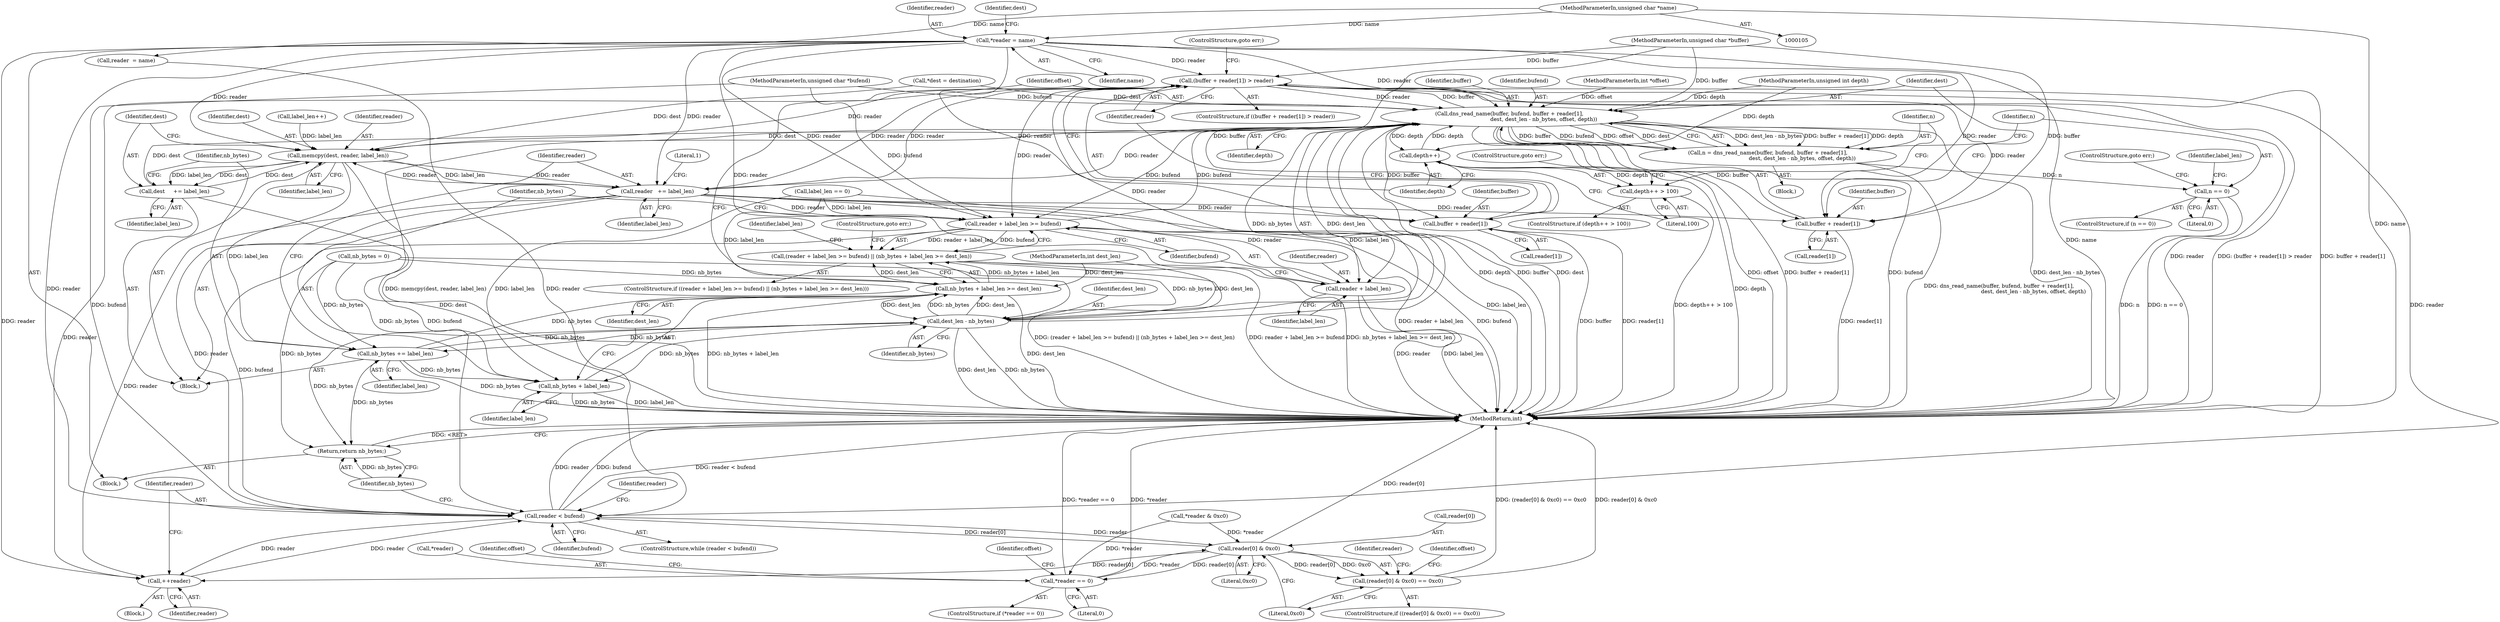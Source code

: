 digraph "0_haproxy_58df5aea0a0c926b2238f65908f5e9f83d1cca25@API" {
"1000124" [label="(Call,*reader = name)"];
"1000108" [label="(MethodParameterIn,unsigned char *name)"];
"1000143" [label="(Call,(buffer + reader[1]) > reader)"];
"1000159" [label="(Call,dns_read_name(buffer, bufend, buffer + reader[1],\n                                         dest, dest_len - nb_bytes, offset, depth))"];
"1000144" [label="(Call,buffer + reader[1])"];
"1000153" [label="(Call,depth++)"];
"1000152" [label="(Call,depth++ > 100)"];
"1000157" [label="(Call,n = dns_read_name(buffer, bufend, buffer + reader[1],\n                                         dest, dest_len - nb_bytes, offset, depth))"];
"1000174" [label="(Call,n == 0)"];
"1000162" [label="(Call,buffer + reader[1])"];
"1000189" [label="(Call,reader + label_len >= bufend)"];
"1000188" [label="(Call,(reader + label_len >= bufend) || (nb_bytes + label_len >= dest_len))"];
"1000224" [label="(Call,reader < bufend)"];
"1000230" [label="(Call,reader[0] & 0xc0)"];
"1000229" [label="(Call,(reader[0] & 0xc0) == 0xc0)"];
"1000244" [label="(Call,*reader == 0)"];
"1000258" [label="(Call,++reader)"];
"1000202" [label="(Call,memcpy(dest, reader, label_len))"];
"1000206" [label="(Call,dest     += label_len)"];
"1000209" [label="(Call,nb_bytes += label_len)"];
"1000168" [label="(Call,dest_len - nb_bytes)"];
"1000194" [label="(Call,nb_bytes + label_len >= dest_len)"];
"1000195" [label="(Call,nb_bytes + label_len)"];
"1000260" [label="(Return,return nb_bytes;)"];
"1000212" [label="(Call,reader   += label_len)"];
"1000190" [label="(Call,reader + label_len)"];
"1000195" [label="(Call,nb_bytes + label_len)"];
"1000204" [label="(Identifier,reader)"];
"1000110" [label="(MethodParameterIn,int dest_len)"];
"1000225" [label="(Identifier,reader)"];
"1000172" [label="(Identifier,depth)"];
"1000113" [label="(Block,)"];
"1000132" [label="(Literal,1)"];
"1000234" [label="(Literal,0xc0)"];
"1000251" [label="(Identifier,offset)"];
"1000162" [label="(Call,buffer + reader[1])"];
"1000196" [label="(Identifier,nb_bytes)"];
"1000194" [label="(Call,nb_bytes + label_len >= dest_len)"];
"1000175" [label="(Identifier,n)"];
"1000198" [label="(Identifier,dest_len)"];
"1000176" [label="(Literal,0)"];
"1000260" [label="(Return,return nb_bytes;)"];
"1000150" [label="(ControlStructure,goto err;)"];
"1000212" [label="(Call,reader   += label_len)"];
"1000188" [label="(Call,(reader + label_len >= bufend) || (nb_bytes + label_len >= dest_len))"];
"1000256" [label="(Identifier,offset)"];
"1000226" [label="(Identifier,bufend)"];
"1000224" [label="(Call,reader < bufend)"];
"1000154" [label="(Identifier,depth)"];
"1000152" [label="(Call,depth++ > 100)"];
"1000246" [label="(Identifier,reader)"];
"1000243" [label="(ControlStructure,if (*reader == 0))"];
"1000247" [label="(Literal,0)"];
"1000207" [label="(Identifier,dest)"];
"1000193" [label="(Identifier,bufend)"];
"1000126" [label="(Identifier,name)"];
"1000151" [label="(ControlStructure,if (depth++ > 100))"];
"1000216" [label="(Call,reader  = name)"];
"1000107" [label="(MethodParameterIn,unsigned char *bufend)"];
"1000239" [label="(Identifier,offset)"];
"1000145" [label="(Identifier,buffer)"];
"1000106" [label="(MethodParameterIn,unsigned char *buffer)"];
"1000177" [label="(ControlStructure,goto err;)"];
"1000146" [label="(Call,reader[1])"];
"1000168" [label="(Call,dest_len - nb_bytes)"];
"1000115" [label="(Call,nb_bytes = 0)"];
"1000161" [label="(Identifier,bufend)"];
"1000156" [label="(ControlStructure,goto err;)"];
"1000111" [label="(MethodParameterIn,int *offset)"];
"1000133" [label="(Block,)"];
"1000227" [label="(Block,)"];
"1000149" [label="(Identifier,reader)"];
"1000163" [label="(Identifier,buffer)"];
"1000155" [label="(Literal,100)"];
"1000108" [label="(MethodParameterIn,unsigned char *name)"];
"1000203" [label="(Identifier,dest)"];
"1000125" [label="(Identifier,reader)"];
"1000191" [label="(Identifier,reader)"];
"1000192" [label="(Identifier,label_len)"];
"1000206" [label="(Call,dest     += label_len)"];
"1000153" [label="(Call,depth++)"];
"1000228" [label="(ControlStructure,if ((reader[0] & 0xc0) == 0xc0))"];
"1000230" [label="(Call,reader[0] & 0xc0)"];
"1000187" [label="(ControlStructure,if ((reader + label_len >= bufend) || (nb_bytes + label_len >= dest_len)))"];
"1000124" [label="(Call,*reader = name)"];
"1000158" [label="(Identifier,n)"];
"1000232" [label="(Identifier,reader)"];
"1000112" [label="(MethodParameterIn,unsigned int depth)"];
"1000164" [label="(Call,reader[1])"];
"1000245" [label="(Call,*reader)"];
"1000171" [label="(Identifier,offset)"];
"1000235" [label="(Literal,0xc0)"];
"1000129" [label="(Identifier,dest)"];
"1000200" [label="(Call,label_len++)"];
"1000261" [label="(Identifier,nb_bytes)"];
"1000209" [label="(Call,nb_bytes += label_len)"];
"1000214" [label="(Identifier,label_len)"];
"1000136" [label="(Call,*reader & 0xc0)"];
"1000197" [label="(Identifier,label_len)"];
"1000144" [label="(Call,buffer + reader[1])"];
"1000244" [label="(Call,*reader == 0)"];
"1000229" [label="(Call,(reader[0] & 0xc0) == 0xc0)"];
"1000143" [label="(Call,(buffer + reader[1]) > reader)"];
"1000170" [label="(Identifier,nb_bytes)"];
"1000128" [label="(Call,*dest = destination)"];
"1000190" [label="(Call,reader + label_len)"];
"1000258" [label="(Call,++reader)"];
"1000160" [label="(Identifier,buffer)"];
"1000223" [label="(ControlStructure,while (reader < bufend))"];
"1000208" [label="(Identifier,label_len)"];
"1000157" [label="(Call,n = dns_read_name(buffer, bufend, buffer + reader[1],\n                                         dest, dest_len - nb_bytes, offset, depth))"];
"1000211" [label="(Identifier,label_len)"];
"1000179" [label="(Identifier,label_len)"];
"1000183" [label="(Call,label_len == 0)"];
"1000231" [label="(Call,reader[0])"];
"1000201" [label="(Identifier,label_len)"];
"1000265" [label="(MethodReturn,int)"];
"1000202" [label="(Call,memcpy(dest, reader, label_len))"];
"1000169" [label="(Identifier,dest_len)"];
"1000259" [label="(Identifier,reader)"];
"1000199" [label="(ControlStructure,goto err;)"];
"1000205" [label="(Identifier,label_len)"];
"1000174" [label="(Call,n == 0)"];
"1000210" [label="(Identifier,nb_bytes)"];
"1000142" [label="(ControlStructure,if ((buffer + reader[1]) > reader))"];
"1000159" [label="(Call,dns_read_name(buffer, bufend, buffer + reader[1],\n                                         dest, dest_len - nb_bytes, offset, depth))"];
"1000213" [label="(Identifier,reader)"];
"1000141" [label="(Block,)"];
"1000189" [label="(Call,reader + label_len >= bufend)"];
"1000173" [label="(ControlStructure,if (n == 0))"];
"1000167" [label="(Identifier,dest)"];
"1000124" -> "1000113"  [label="AST: "];
"1000124" -> "1000126"  [label="CFG: "];
"1000125" -> "1000124"  [label="AST: "];
"1000126" -> "1000124"  [label="AST: "];
"1000129" -> "1000124"  [label="CFG: "];
"1000124" -> "1000265"  [label="DDG: name"];
"1000108" -> "1000124"  [label="DDG: name"];
"1000124" -> "1000143"  [label="DDG: reader"];
"1000124" -> "1000144"  [label="DDG: reader"];
"1000124" -> "1000159"  [label="DDG: reader"];
"1000124" -> "1000162"  [label="DDG: reader"];
"1000124" -> "1000189"  [label="DDG: reader"];
"1000124" -> "1000190"  [label="DDG: reader"];
"1000124" -> "1000202"  [label="DDG: reader"];
"1000124" -> "1000212"  [label="DDG: reader"];
"1000124" -> "1000224"  [label="DDG: reader"];
"1000124" -> "1000258"  [label="DDG: reader"];
"1000108" -> "1000105"  [label="AST: "];
"1000108" -> "1000265"  [label="DDG: name"];
"1000108" -> "1000216"  [label="DDG: name"];
"1000143" -> "1000142"  [label="AST: "];
"1000143" -> "1000149"  [label="CFG: "];
"1000144" -> "1000143"  [label="AST: "];
"1000149" -> "1000143"  [label="AST: "];
"1000150" -> "1000143"  [label="CFG: "];
"1000154" -> "1000143"  [label="CFG: "];
"1000143" -> "1000265"  [label="DDG: buffer + reader[1]"];
"1000143" -> "1000265"  [label="DDG: reader"];
"1000143" -> "1000265"  [label="DDG: (buffer + reader[1]) > reader"];
"1000159" -> "1000143"  [label="DDG: buffer"];
"1000106" -> "1000143"  [label="DDG: buffer"];
"1000212" -> "1000143"  [label="DDG: reader"];
"1000143" -> "1000159"  [label="DDG: reader"];
"1000143" -> "1000162"  [label="DDG: reader"];
"1000143" -> "1000189"  [label="DDG: reader"];
"1000143" -> "1000190"  [label="DDG: reader"];
"1000143" -> "1000202"  [label="DDG: reader"];
"1000143" -> "1000212"  [label="DDG: reader"];
"1000143" -> "1000224"  [label="DDG: reader"];
"1000143" -> "1000258"  [label="DDG: reader"];
"1000159" -> "1000157"  [label="AST: "];
"1000159" -> "1000172"  [label="CFG: "];
"1000160" -> "1000159"  [label="AST: "];
"1000161" -> "1000159"  [label="AST: "];
"1000162" -> "1000159"  [label="AST: "];
"1000167" -> "1000159"  [label="AST: "];
"1000168" -> "1000159"  [label="AST: "];
"1000171" -> "1000159"  [label="AST: "];
"1000172" -> "1000159"  [label="AST: "];
"1000157" -> "1000159"  [label="CFG: "];
"1000159" -> "1000265"  [label="DDG: dest_len - nb_bytes"];
"1000159" -> "1000265"  [label="DDG: depth"];
"1000159" -> "1000265"  [label="DDG: buffer"];
"1000159" -> "1000265"  [label="DDG: dest"];
"1000159" -> "1000265"  [label="DDG: offset"];
"1000159" -> "1000265"  [label="DDG: buffer + reader[1]"];
"1000159" -> "1000265"  [label="DDG: bufend"];
"1000159" -> "1000144"  [label="DDG: buffer"];
"1000159" -> "1000153"  [label="DDG: depth"];
"1000159" -> "1000157"  [label="DDG: dest_len - nb_bytes"];
"1000159" -> "1000157"  [label="DDG: buffer + reader[1]"];
"1000159" -> "1000157"  [label="DDG: depth"];
"1000159" -> "1000157"  [label="DDG: buffer"];
"1000159" -> "1000157"  [label="DDG: bufend"];
"1000159" -> "1000157"  [label="DDG: offset"];
"1000159" -> "1000157"  [label="DDG: dest"];
"1000106" -> "1000159"  [label="DDG: buffer"];
"1000168" -> "1000159"  [label="DDG: dest_len"];
"1000168" -> "1000159"  [label="DDG: nb_bytes"];
"1000212" -> "1000159"  [label="DDG: reader"];
"1000153" -> "1000159"  [label="DDG: depth"];
"1000112" -> "1000159"  [label="DDG: depth"];
"1000189" -> "1000159"  [label="DDG: bufend"];
"1000107" -> "1000159"  [label="DDG: bufend"];
"1000111" -> "1000159"  [label="DDG: offset"];
"1000128" -> "1000159"  [label="DDG: dest"];
"1000206" -> "1000159"  [label="DDG: dest"];
"1000159" -> "1000162"  [label="DDG: buffer"];
"1000159" -> "1000189"  [label="DDG: bufend"];
"1000159" -> "1000202"  [label="DDG: dest"];
"1000159" -> "1000224"  [label="DDG: bufend"];
"1000144" -> "1000146"  [label="CFG: "];
"1000145" -> "1000144"  [label="AST: "];
"1000146" -> "1000144"  [label="AST: "];
"1000149" -> "1000144"  [label="CFG: "];
"1000144" -> "1000265"  [label="DDG: buffer"];
"1000144" -> "1000265"  [label="DDG: reader[1]"];
"1000106" -> "1000144"  [label="DDG: buffer"];
"1000212" -> "1000144"  [label="DDG: reader"];
"1000153" -> "1000152"  [label="AST: "];
"1000153" -> "1000154"  [label="CFG: "];
"1000154" -> "1000153"  [label="AST: "];
"1000155" -> "1000153"  [label="CFG: "];
"1000153" -> "1000265"  [label="DDG: depth"];
"1000153" -> "1000152"  [label="DDG: depth"];
"1000112" -> "1000153"  [label="DDG: depth"];
"1000152" -> "1000151"  [label="AST: "];
"1000152" -> "1000155"  [label="CFG: "];
"1000155" -> "1000152"  [label="AST: "];
"1000156" -> "1000152"  [label="CFG: "];
"1000158" -> "1000152"  [label="CFG: "];
"1000152" -> "1000265"  [label="DDG: depth++ > 100"];
"1000157" -> "1000141"  [label="AST: "];
"1000158" -> "1000157"  [label="AST: "];
"1000175" -> "1000157"  [label="CFG: "];
"1000157" -> "1000265"  [label="DDG: dns_read_name(buffer, bufend, buffer + reader[1],\n                                         dest, dest_len - nb_bytes, offset, depth)"];
"1000157" -> "1000174"  [label="DDG: n"];
"1000174" -> "1000173"  [label="AST: "];
"1000174" -> "1000176"  [label="CFG: "];
"1000175" -> "1000174"  [label="AST: "];
"1000176" -> "1000174"  [label="AST: "];
"1000177" -> "1000174"  [label="CFG: "];
"1000179" -> "1000174"  [label="CFG: "];
"1000174" -> "1000265"  [label="DDG: n == 0"];
"1000174" -> "1000265"  [label="DDG: n"];
"1000162" -> "1000164"  [label="CFG: "];
"1000163" -> "1000162"  [label="AST: "];
"1000164" -> "1000162"  [label="AST: "];
"1000167" -> "1000162"  [label="CFG: "];
"1000162" -> "1000265"  [label="DDG: reader[1]"];
"1000106" -> "1000162"  [label="DDG: buffer"];
"1000212" -> "1000162"  [label="DDG: reader"];
"1000189" -> "1000188"  [label="AST: "];
"1000189" -> "1000193"  [label="CFG: "];
"1000190" -> "1000189"  [label="AST: "];
"1000193" -> "1000189"  [label="AST: "];
"1000196" -> "1000189"  [label="CFG: "];
"1000188" -> "1000189"  [label="CFG: "];
"1000189" -> "1000265"  [label="DDG: reader + label_len"];
"1000189" -> "1000265"  [label="DDG: bufend"];
"1000189" -> "1000188"  [label="DDG: reader + label_len"];
"1000189" -> "1000188"  [label="DDG: bufend"];
"1000212" -> "1000189"  [label="DDG: reader"];
"1000183" -> "1000189"  [label="DDG: label_len"];
"1000107" -> "1000189"  [label="DDG: bufend"];
"1000189" -> "1000224"  [label="DDG: bufend"];
"1000188" -> "1000187"  [label="AST: "];
"1000188" -> "1000194"  [label="CFG: "];
"1000194" -> "1000188"  [label="AST: "];
"1000199" -> "1000188"  [label="CFG: "];
"1000201" -> "1000188"  [label="CFG: "];
"1000188" -> "1000265"  [label="DDG: nb_bytes + label_len >= dest_len"];
"1000188" -> "1000265"  [label="DDG: (reader + label_len >= bufend) || (nb_bytes + label_len >= dest_len)"];
"1000188" -> "1000265"  [label="DDG: reader + label_len >= bufend"];
"1000194" -> "1000188"  [label="DDG: nb_bytes + label_len"];
"1000194" -> "1000188"  [label="DDG: dest_len"];
"1000224" -> "1000223"  [label="AST: "];
"1000224" -> "1000226"  [label="CFG: "];
"1000225" -> "1000224"  [label="AST: "];
"1000226" -> "1000224"  [label="AST: "];
"1000232" -> "1000224"  [label="CFG: "];
"1000261" -> "1000224"  [label="CFG: "];
"1000224" -> "1000265"  [label="DDG: reader"];
"1000224" -> "1000265"  [label="DDG: bufend"];
"1000224" -> "1000265"  [label="DDG: reader < bufend"];
"1000258" -> "1000224"  [label="DDG: reader"];
"1000216" -> "1000224"  [label="DDG: reader"];
"1000230" -> "1000224"  [label="DDG: reader[0]"];
"1000212" -> "1000224"  [label="DDG: reader"];
"1000107" -> "1000224"  [label="DDG: bufend"];
"1000224" -> "1000230"  [label="DDG: reader"];
"1000224" -> "1000258"  [label="DDG: reader"];
"1000230" -> "1000229"  [label="AST: "];
"1000230" -> "1000234"  [label="CFG: "];
"1000231" -> "1000230"  [label="AST: "];
"1000234" -> "1000230"  [label="AST: "];
"1000235" -> "1000230"  [label="CFG: "];
"1000230" -> "1000265"  [label="DDG: reader[0]"];
"1000230" -> "1000229"  [label="DDG: reader[0]"];
"1000230" -> "1000229"  [label="DDG: 0xc0"];
"1000244" -> "1000230"  [label="DDG: *reader"];
"1000136" -> "1000230"  [label="DDG: *reader"];
"1000230" -> "1000244"  [label="DDG: reader[0]"];
"1000230" -> "1000258"  [label="DDG: reader[0]"];
"1000229" -> "1000228"  [label="AST: "];
"1000229" -> "1000235"  [label="CFG: "];
"1000235" -> "1000229"  [label="AST: "];
"1000239" -> "1000229"  [label="CFG: "];
"1000246" -> "1000229"  [label="CFG: "];
"1000229" -> "1000265"  [label="DDG: (reader[0] & 0xc0) == 0xc0"];
"1000229" -> "1000265"  [label="DDG: reader[0] & 0xc0"];
"1000244" -> "1000243"  [label="AST: "];
"1000244" -> "1000247"  [label="CFG: "];
"1000245" -> "1000244"  [label="AST: "];
"1000247" -> "1000244"  [label="AST: "];
"1000251" -> "1000244"  [label="CFG: "];
"1000256" -> "1000244"  [label="CFG: "];
"1000244" -> "1000265"  [label="DDG: *reader == 0"];
"1000244" -> "1000265"  [label="DDG: *reader"];
"1000136" -> "1000244"  [label="DDG: *reader"];
"1000258" -> "1000227"  [label="AST: "];
"1000258" -> "1000259"  [label="CFG: "];
"1000259" -> "1000258"  [label="AST: "];
"1000225" -> "1000258"  [label="CFG: "];
"1000212" -> "1000258"  [label="DDG: reader"];
"1000202" -> "1000133"  [label="AST: "];
"1000202" -> "1000205"  [label="CFG: "];
"1000203" -> "1000202"  [label="AST: "];
"1000204" -> "1000202"  [label="AST: "];
"1000205" -> "1000202"  [label="AST: "];
"1000207" -> "1000202"  [label="CFG: "];
"1000202" -> "1000265"  [label="DDG: memcpy(dest, reader, label_len)"];
"1000206" -> "1000202"  [label="DDG: dest"];
"1000128" -> "1000202"  [label="DDG: dest"];
"1000212" -> "1000202"  [label="DDG: reader"];
"1000200" -> "1000202"  [label="DDG: label_len"];
"1000202" -> "1000206"  [label="DDG: label_len"];
"1000202" -> "1000206"  [label="DDG: dest"];
"1000202" -> "1000209"  [label="DDG: label_len"];
"1000202" -> "1000212"  [label="DDG: label_len"];
"1000202" -> "1000212"  [label="DDG: reader"];
"1000206" -> "1000133"  [label="AST: "];
"1000206" -> "1000208"  [label="CFG: "];
"1000207" -> "1000206"  [label="AST: "];
"1000208" -> "1000206"  [label="AST: "];
"1000210" -> "1000206"  [label="CFG: "];
"1000206" -> "1000265"  [label="DDG: dest"];
"1000209" -> "1000133"  [label="AST: "];
"1000209" -> "1000211"  [label="CFG: "];
"1000210" -> "1000209"  [label="AST: "];
"1000211" -> "1000209"  [label="AST: "];
"1000213" -> "1000209"  [label="CFG: "];
"1000209" -> "1000265"  [label="DDG: nb_bytes"];
"1000209" -> "1000168"  [label="DDG: nb_bytes"];
"1000209" -> "1000194"  [label="DDG: nb_bytes"];
"1000209" -> "1000195"  [label="DDG: nb_bytes"];
"1000168" -> "1000209"  [label="DDG: nb_bytes"];
"1000115" -> "1000209"  [label="DDG: nb_bytes"];
"1000209" -> "1000260"  [label="DDG: nb_bytes"];
"1000168" -> "1000170"  [label="CFG: "];
"1000169" -> "1000168"  [label="AST: "];
"1000170" -> "1000168"  [label="AST: "];
"1000171" -> "1000168"  [label="CFG: "];
"1000168" -> "1000265"  [label="DDG: dest_len"];
"1000168" -> "1000265"  [label="DDG: nb_bytes"];
"1000194" -> "1000168"  [label="DDG: dest_len"];
"1000110" -> "1000168"  [label="DDG: dest_len"];
"1000115" -> "1000168"  [label="DDG: nb_bytes"];
"1000168" -> "1000194"  [label="DDG: nb_bytes"];
"1000168" -> "1000194"  [label="DDG: dest_len"];
"1000168" -> "1000195"  [label="DDG: nb_bytes"];
"1000168" -> "1000260"  [label="DDG: nb_bytes"];
"1000194" -> "1000198"  [label="CFG: "];
"1000195" -> "1000194"  [label="AST: "];
"1000198" -> "1000194"  [label="AST: "];
"1000194" -> "1000265"  [label="DDG: nb_bytes + label_len"];
"1000194" -> "1000265"  [label="DDG: dest_len"];
"1000115" -> "1000194"  [label="DDG: nb_bytes"];
"1000183" -> "1000194"  [label="DDG: label_len"];
"1000110" -> "1000194"  [label="DDG: dest_len"];
"1000195" -> "1000197"  [label="CFG: "];
"1000196" -> "1000195"  [label="AST: "];
"1000197" -> "1000195"  [label="AST: "];
"1000198" -> "1000195"  [label="CFG: "];
"1000195" -> "1000265"  [label="DDG: label_len"];
"1000195" -> "1000265"  [label="DDG: nb_bytes"];
"1000115" -> "1000195"  [label="DDG: nb_bytes"];
"1000183" -> "1000195"  [label="DDG: label_len"];
"1000260" -> "1000113"  [label="AST: "];
"1000260" -> "1000261"  [label="CFG: "];
"1000261" -> "1000260"  [label="AST: "];
"1000265" -> "1000260"  [label="CFG: "];
"1000260" -> "1000265"  [label="DDG: <RET>"];
"1000261" -> "1000260"  [label="DDG: nb_bytes"];
"1000115" -> "1000260"  [label="DDG: nb_bytes"];
"1000212" -> "1000133"  [label="AST: "];
"1000212" -> "1000214"  [label="CFG: "];
"1000213" -> "1000212"  [label="AST: "];
"1000214" -> "1000212"  [label="AST: "];
"1000132" -> "1000212"  [label="CFG: "];
"1000212" -> "1000265"  [label="DDG: label_len"];
"1000212" -> "1000190"  [label="DDG: reader"];
"1000190" -> "1000192"  [label="CFG: "];
"1000191" -> "1000190"  [label="AST: "];
"1000192" -> "1000190"  [label="AST: "];
"1000193" -> "1000190"  [label="CFG: "];
"1000190" -> "1000265"  [label="DDG: reader"];
"1000190" -> "1000265"  [label="DDG: label_len"];
"1000183" -> "1000190"  [label="DDG: label_len"];
}
